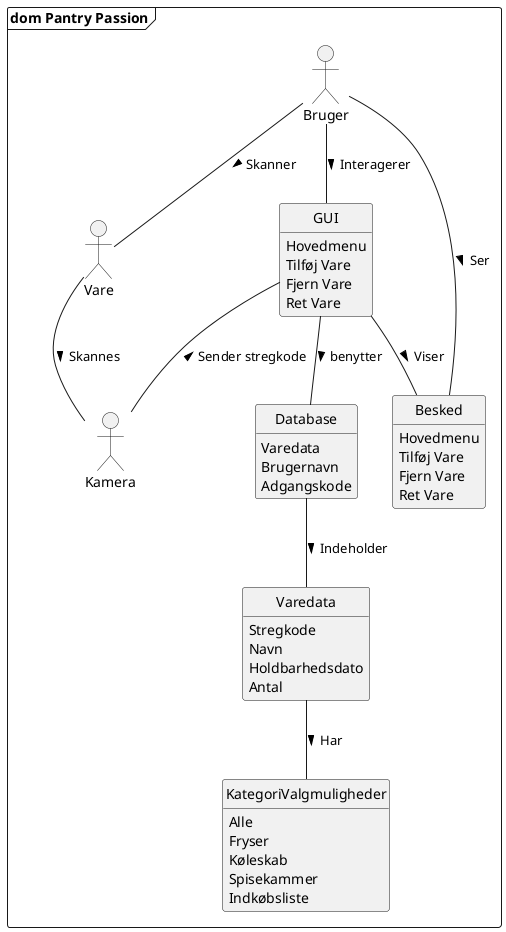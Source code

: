 @startuml Domænemodel
frame "dom Pantry Passion" {
skinparam classAttributeIconSize 0
hide circle
hide stereotype
hide empty fields
hide empty methods
hide footbox

mix_Actor "Bruger" as Bruger
mix_Actor "Kamera" as Kamera
mix_Actor "Vare" as Vare

class "Database" as Database {
Varedata
Brugernavn
Adgangskode
}

class "Varedata" as Varedata {
Stregkode
Navn
Holdbarhedsdato
Antal
}


class "GUI" as GUI {
Hovedmenu
Tilføj Vare
Fjern Vare
Ret Vare
}

class "Besked" as Besked {
Hovedmenu
Tilføj Vare
Fjern Vare
Ret Vare
}

class "KategoriValgmuligheder" as KategoriValgmuligheder {
Alle
Fryser
Køleskab
Spisekammer
Indkøbsliste
}

Varedata -- KategoriValgmuligheder :> Har

Bruger -- Vare : > Skanner

Vare -- Kamera: > Skannes 

Database -- Varedata: > Indeholder

GUI -- Database : > benytter

GUI -- Kamera : < Sender stregkode

GUI -- Besked : > Viser

Besked -- Bruger : < Ser

Bruger -- GUI : > Interagerer
}
@enduml
